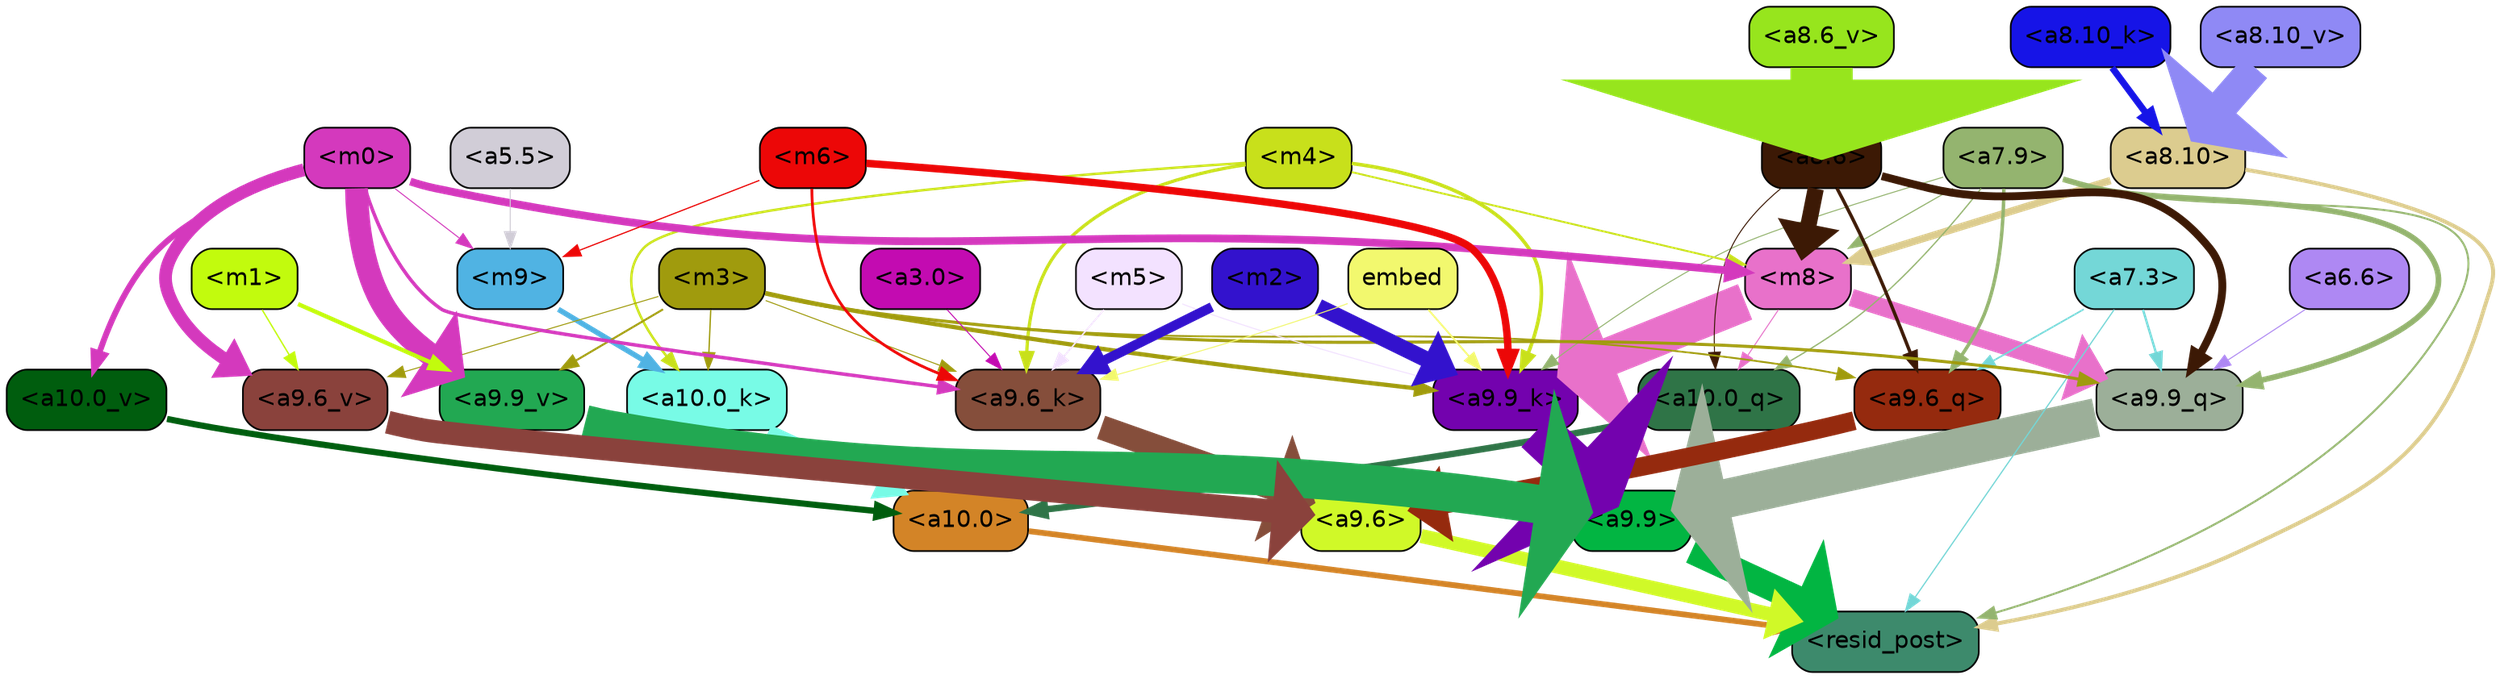 strict digraph "" {
	graph [bgcolor=transparent,
		layout=dot,
		overlap=false,
		splines=true
	];
	"<a10.0>"	[color=black,
		fillcolor="#d38427",
		fontname=Helvetica,
		shape=box,
		style="filled, rounded"];
	"<resid_post>"	[color=black,
		fillcolor="#3d8a6c",
		fontname=Helvetica,
		shape=box,
		style="filled, rounded"];
	"<a10.0>" -> "<resid_post>"	[color="#d38427",
		penwidth=3.4253244400024414];
	"<a9.9>"	[color=black,
		fillcolor="#02b542",
		fontname=Helvetica,
		shape=box,
		style="filled, rounded"];
	"<a9.9>" -> "<resid_post>"	[color="#02b542",
		penwidth=16.05378818511963];
	"<a9.6>"	[color=black,
		fillcolor="#d0f928",
		fontname=Helvetica,
		shape=box,
		style="filled, rounded"];
	"<a9.6>" -> "<resid_post>"	[color="#d0f928",
		penwidth=8.33797836303711];
	"<a8.10>"	[color=black,
		fillcolor="#dccc8f",
		fontname=Helvetica,
		shape=box,
		style="filled, rounded"];
	"<a8.10>" -> "<resid_post>"	[color="#dccc8f",
		penwidth=2.3390636444091797];
	"<m8>"	[color=black,
		fillcolor="#e871ca",
		fontname=Helvetica,
		shape=box,
		style="filled, rounded"];
	"<a8.10>" -> "<m8>"	[color="#dccc8f",
		penwidth=4.388927459716797];
	"<a7.9>"	[color=black,
		fillcolor="#94b46f",
		fontname=Helvetica,
		shape=box,
		style="filled, rounded"];
	"<a7.9>" -> "<resid_post>"	[color="#94b46f",
		penwidth=1.1926651000976562];
	"<a10.0_q>"	[color=black,
		fillcolor="#2f7447",
		fontname=Helvetica,
		shape=box,
		style="filled, rounded"];
	"<a7.9>" -> "<a10.0_q>"	[color="#94b46f",
		penwidth=0.7811813354492188];
	"<a7.9>" -> "<m8>"	[color="#94b46f",
		penwidth=0.6738662719726562];
	"<a9.9_q>"	[color=black,
		fillcolor="#9caf99",
		fontname=Helvetica,
		shape=box,
		style="filled, rounded"];
	"<a7.9>" -> "<a9.9_q>"	[color="#94b46f",
		penwidth=3.33896541595459];
	"<a9.6_q>"	[color=black,
		fillcolor="#952a0e",
		fontname=Helvetica,
		shape=box,
		style="filled, rounded"];
	"<a7.9>" -> "<a9.6_q>"	[color="#94b46f",
		penwidth=2.0531044006347656];
	"<a9.9_k>"	[color=black,
		fillcolor="#7302ae",
		fontname=Helvetica,
		shape=box,
		style="filled, rounded"];
	"<a7.9>" -> "<a9.9_k>"	[color="#94b46f",
		penwidth=0.6];
	"<a7.3>"	[color=black,
		fillcolor="#74d7d7",
		fontname=Helvetica,
		shape=box,
		style="filled, rounded"];
	"<a7.3>" -> "<resid_post>"	[color="#74d7d7",
		penwidth=0.7339706420898438];
	"<a7.3>" -> "<a9.9_q>"	[color="#74d7d7",
		penwidth=1.3609809875488281];
	"<a7.3>" -> "<a9.6_q>"	[color="#74d7d7",
		penwidth=0.9587650299072266];
	"<a10.0_q>" -> "<a10.0>"	[color="#2f7447",
		penwidth=3.861766815185547];
	"<a10.0_k>"	[color=black,
		fillcolor="#78fbe6",
		fontname=Helvetica,
		shape=box,
		style="filled, rounded"];
	"<a10.0_k>" -> "<a10.0>"	[color="#78fbe6",
		penwidth=6.691814422607422];
	"<a10.0_v>"	[color=black,
		fillcolor="#005d0e",
		fontname=Helvetica,
		shape=box,
		style="filled, rounded"];
	"<a10.0_v>" -> "<a10.0>"	[color="#005d0e",
		penwidth=3.703948974609375];
	"<m8>" -> "<a10.0_q>"	[color="#e871ca",
		penwidth=0.6];
	"<m8>" -> "<a9.9_q>"	[color="#e871ca",
		penwidth=10.407995223999023];
	"<m8>" -> "<a9.9_k>"	[color="#e871ca",
		penwidth=22.67278480529785];
	"<a8.6>"	[color=black,
		fillcolor="#3c1905",
		fontname=Helvetica,
		shape=box,
		style="filled, rounded"];
	"<a8.6>" -> "<a10.0_q>"	[color="#3c1905",
		penwidth=0.6];
	"<a8.6>" -> "<m8>"	[color="#3c1905",
		penwidth=9.616483688354492];
	"<a8.6>" -> "<a9.9_q>"	[color="#3c1905",
		penwidth=4.681654930114746];
	"<a8.6>" -> "<a9.6_q>"	[color="#3c1905",
		penwidth=2.0046749114990234];
	"<m9>"	[color=black,
		fillcolor="#50b3e3",
		fontname=Helvetica,
		shape=box,
		style="filled, rounded"];
	"<m9>" -> "<a10.0_k>"	[color="#50b3e3",
		penwidth=3.1536026000976562];
	"<m4>"	[color=black,
		fillcolor="#c8e01b",
		fontname=Helvetica,
		shape=box,
		style="filled, rounded"];
	"<m4>" -> "<a10.0_k>"	[color="#c8e01b",
		penwidth=1.4532089233398438];
	"<m4>" -> "<m8>"	[color="#c8e01b",
		penwidth=1.1121444702148438];
	"<m4>" -> "<a9.9_k>"	[color="#c8e01b",
		penwidth=2.1296005249023438];
	"<a9.6_k>"	[color=black,
		fillcolor="#854e3b",
		fontname=Helvetica,
		shape=box,
		style="filled, rounded"];
	"<m4>" -> "<a9.6_k>"	[color="#c8e01b",
		penwidth=1.93524169921875];
	"<m3>"	[color=black,
		fillcolor="#a09b0d",
		fontname=Helvetica,
		shape=box,
		style="filled, rounded"];
	"<m3>" -> "<a10.0_k>"	[color="#a09b0d",
		penwidth=0.8012542724609375];
	"<m3>" -> "<a9.9_q>"	[color="#a09b0d",
		penwidth=1.8098411560058594];
	"<m3>" -> "<a9.6_q>"	[color="#a09b0d",
		penwidth=1.0731983184814453];
	"<m3>" -> "<a9.9_k>"	[color="#a09b0d",
		penwidth=2.538074493408203];
	"<m3>" -> "<a9.6_k>"	[color="#a09b0d",
		penwidth=0.6];
	"<a9.9_v>"	[color=black,
		fillcolor="#22a852",
		fontname=Helvetica,
		shape=box,
		style="filled, rounded"];
	"<m3>" -> "<a9.9_v>"	[color="#a09b0d",
		penwidth=1.1908531188964844];
	"<a9.6_v>"	[color=black,
		fillcolor="#8a423c",
		fontname=Helvetica,
		shape=box,
		style="filled, rounded"];
	"<m3>" -> "<a9.6_v>"	[color="#a09b0d",
		penwidth=0.6];
	"<m0>"	[color=black,
		fillcolor="#d439bd",
		fontname=Helvetica,
		shape=box,
		style="filled, rounded"];
	"<m0>" -> "<a10.0_v>"	[color="#d439bd",
		penwidth=3.520832061767578];
	"<m0>" -> "<m8>"	[color="#d439bd",
		penwidth=4.624839782714844];
	"<m0>" -> "<m9>"	[color="#d439bd",
		penwidth=0.6];
	"<m0>" -> "<a9.6_k>"	[color="#d439bd",
		penwidth=2.0742149353027344];
	"<m0>" -> "<a9.9_v>"	[color="#d439bd",
		penwidth=13.6649169921875];
	"<m0>" -> "<a9.6_v>"	[color="#d439bd",
		penwidth=7.575786590576172];
	"<m6>"	[color=black,
		fillcolor="#ec0707",
		fontname=Helvetica,
		shape=box,
		style="filled, rounded"];
	"<m6>" -> "<m9>"	[color="#ec0707",
		penwidth=0.7276992797851562];
	"<m6>" -> "<a9.9_k>"	[color="#ec0707",
		penwidth=4.405937194824219];
	"<m6>" -> "<a9.6_k>"	[color="#ec0707",
		penwidth=1.6540985107421875];
	"<a5.5>"	[color=black,
		fillcolor="#d1cdd7",
		fontname=Helvetica,
		shape=box,
		style="filled, rounded"];
	"<a5.5>" -> "<m9>"	[color="#d1cdd7",
		penwidth=0.6];
	"<a9.9_q>" -> "<a9.9>"	[color="#9caf99",
		penwidth=23.20368194580078];
	"<a9.6_q>" -> "<a9.6>"	[color="#952a0e",
		penwidth=11.181507110595703];
	"<a9.9_k>" -> "<a9.9>"	[color="#7302ae",
		penwidth=26.641464233398438];
	"<a9.6_k>" -> "<a9.6>"	[color="#854e3b",
		penwidth=14.532459259033203];
	"<a9.9_v>" -> "<a9.9>"	[color="#22a852",
		penwidth=23.02225112915039];
	"<a9.6_v>" -> "<a9.6>"	[color="#8a423c",
		penwidth=13.634431838989258];
	"<a6.6>"	[color=black,
		fillcolor="#ae88f3",
		fontname=Helvetica,
		shape=box,
		style="filled, rounded"];
	"<a6.6>" -> "<a9.9_q>"	[color="#ae88f3",
		penwidth=0.6];
	"<m5>"	[color=black,
		fillcolor="#f3e2ff",
		fontname=Helvetica,
		shape=box,
		style="filled, rounded"];
	"<m5>" -> "<a9.9_k>"	[color="#f3e2ff",
		penwidth=0.6];
	"<m5>" -> "<a9.6_k>"	[color="#f3e2ff",
		penwidth=0.9087238311767578];
	"<m2>"	[color=black,
		fillcolor="#3312cd",
		fontname=Helvetica,
		shape=box,
		style="filled, rounded"];
	"<m2>" -> "<a9.9_k>"	[color="#3312cd",
		penwidth=9.546476364135742];
	"<m2>" -> "<a9.6_k>"	[color="#3312cd",
		penwidth=5.765581130981445];
	embed	[color=black,
		fillcolor="#f2f86e",
		fontname=Helvetica,
		shape=box,
		style="filled, rounded"];
	embed -> "<a9.9_k>"	[color="#f2f86e",
		penwidth=1.044057846069336];
	embed -> "<a9.6_k>"	[color="#f2f86e",
		penwidth=0.6];
	"<a3.0>"	[color=black,
		fillcolor="#c30bb1",
		fontname=Helvetica,
		shape=box,
		style="filled, rounded"];
	"<a3.0>" -> "<a9.6_k>"	[color="#c30bb1",
		penwidth=0.6];
	"<m1>"	[color=black,
		fillcolor="#c2fb0d",
		fontname=Helvetica,
		shape=box,
		style="filled, rounded"];
	"<m1>" -> "<a9.9_v>"	[color="#c2fb0d",
		penwidth=2.484710693359375];
	"<m1>" -> "<a9.6_v>"	[color="#c2fb0d",
		penwidth=0.8296928405761719];
	"<a8.10_k>"	[color=black,
		fillcolor="#1614e7",
		fontname=Helvetica,
		shape=box,
		style="filled, rounded"];
	"<a8.10_k>" -> "<a8.10>"	[color="#1614e7",
		penwidth=3.9815139770507812];
	"<a8.10_v>"	[color=black,
		fillcolor="#8f89f5",
		fontname=Helvetica,
		shape=box,
		style="filled, rounded"];
	"<a8.10_v>" -> "<a8.10>"	[color="#8f89f5",
		penwidth=18.80433464050293];
	"<a8.6_v>"	[color=black,
		fillcolor="#97e51d",
		fontname=Helvetica,
		shape=box,
		style="filled, rounded"];
	"<a8.6_v>" -> "<a8.6>"	[color="#97e51d",
		penwidth=37.04597568511963];
}
